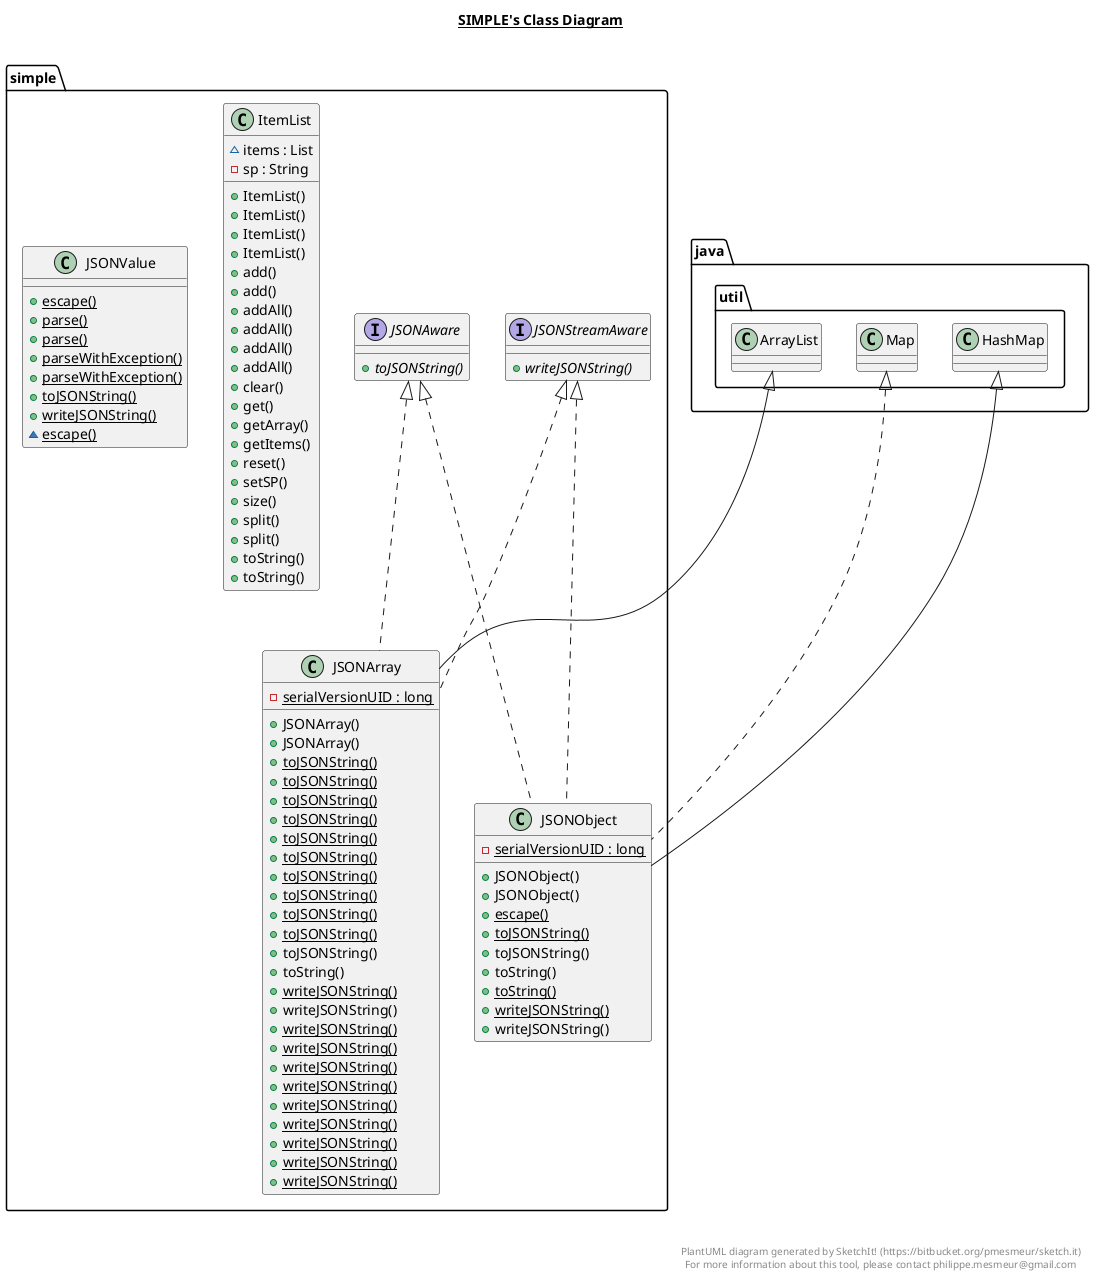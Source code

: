 @startuml

title __SIMPLE's Class Diagram__\n

  namespace simple {
    class simple.ItemList {
        ~ items : List
        - sp : String
        + ItemList()
        + ItemList()
        + ItemList()
        + ItemList()
        + add()
        + add()
        + addAll()
        + addAll()
        + addAll()
        + addAll()
        + clear()
        + get()
        + getArray()
        + getItems()
        + reset()
        + setSP()
        + size()
        + split()
        + split()
        + toString()
        + toString()
    }
  }
  

  namespace simple {
    class simple.JSONArray {
        {static} - serialVersionUID : long
        + JSONArray()
        + JSONArray()
        {static} + toJSONString()
        {static} + toJSONString()
        {static} + toJSONString()
        {static} + toJSONString()
        {static} + toJSONString()
        {static} + toJSONString()
        {static} + toJSONString()
        {static} + toJSONString()
        {static} + toJSONString()
        {static} + toJSONString()
        + toJSONString()
        + toString()
        {static} + writeJSONString()
        + writeJSONString()
        {static} + writeJSONString()
        {static} + writeJSONString()
        {static} + writeJSONString()
        {static} + writeJSONString()
        {static} + writeJSONString()
        {static} + writeJSONString()
        {static} + writeJSONString()
        {static} + writeJSONString()
        {static} + writeJSONString()
    }
  }
  

  namespace simple {
    interface simple.JSONAware {
        {abstract} + toJSONString()
    }
  }
  

  namespace simple {
    class simple.JSONObject {
        {static} - serialVersionUID : long
        + JSONObject()
        + JSONObject()
        {static} + escape()
        {static} + toJSONString()
        + toJSONString()
        + toString()
        {static} + toString()
        {static} + writeJSONString()
        + writeJSONString()
    }
  }
  

  namespace simple {
    interface simple.JSONStreamAware {
        {abstract} + writeJSONString()
    }
  }
  

  namespace simple {
    class simple.JSONValue {
        {static} + escape()
        {static} + parse()
        {static} + parse()
        {static} + parseWithException()
        {static} + parseWithException()
        {static} + toJSONString()
        {static} + writeJSONString()
        {static} ~ escape()
    }
  }
  

  simple.JSONArray .up.|> simple.JSONAware
  simple.JSONArray .up.|> simple.JSONStreamAware
  simple.JSONArray -up-|> java.util.ArrayList
  simple.JSONObject .up.|> java.util.Map
  simple.JSONObject .up.|> simple.JSONAware
  simple.JSONObject .up.|> simple.JSONStreamAware
  simple.JSONObject -up-|> java.util.HashMap


right footer


PlantUML diagram generated by SketchIt! (https://bitbucket.org/pmesmeur/sketch.it)
For more information about this tool, please contact philippe.mesmeur@gmail.com
endfooter

@enduml

